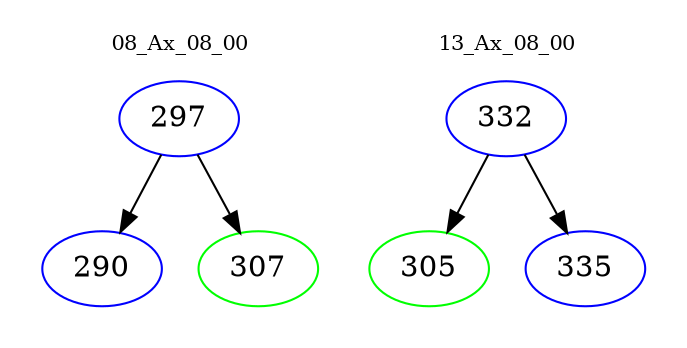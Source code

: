 digraph{
subgraph cluster_0 {
color = white
label = "08_Ax_08_00";
fontsize=10;
T0_297 [label="297", color="blue"]
T0_297 -> T0_290 [color="black"]
T0_290 [label="290", color="blue"]
T0_297 -> T0_307 [color="black"]
T0_307 [label="307", color="green"]
}
subgraph cluster_1 {
color = white
label = "13_Ax_08_00";
fontsize=10;
T1_332 [label="332", color="blue"]
T1_332 -> T1_305 [color="black"]
T1_305 [label="305", color="green"]
T1_332 -> T1_335 [color="black"]
T1_335 [label="335", color="blue"]
}
}
